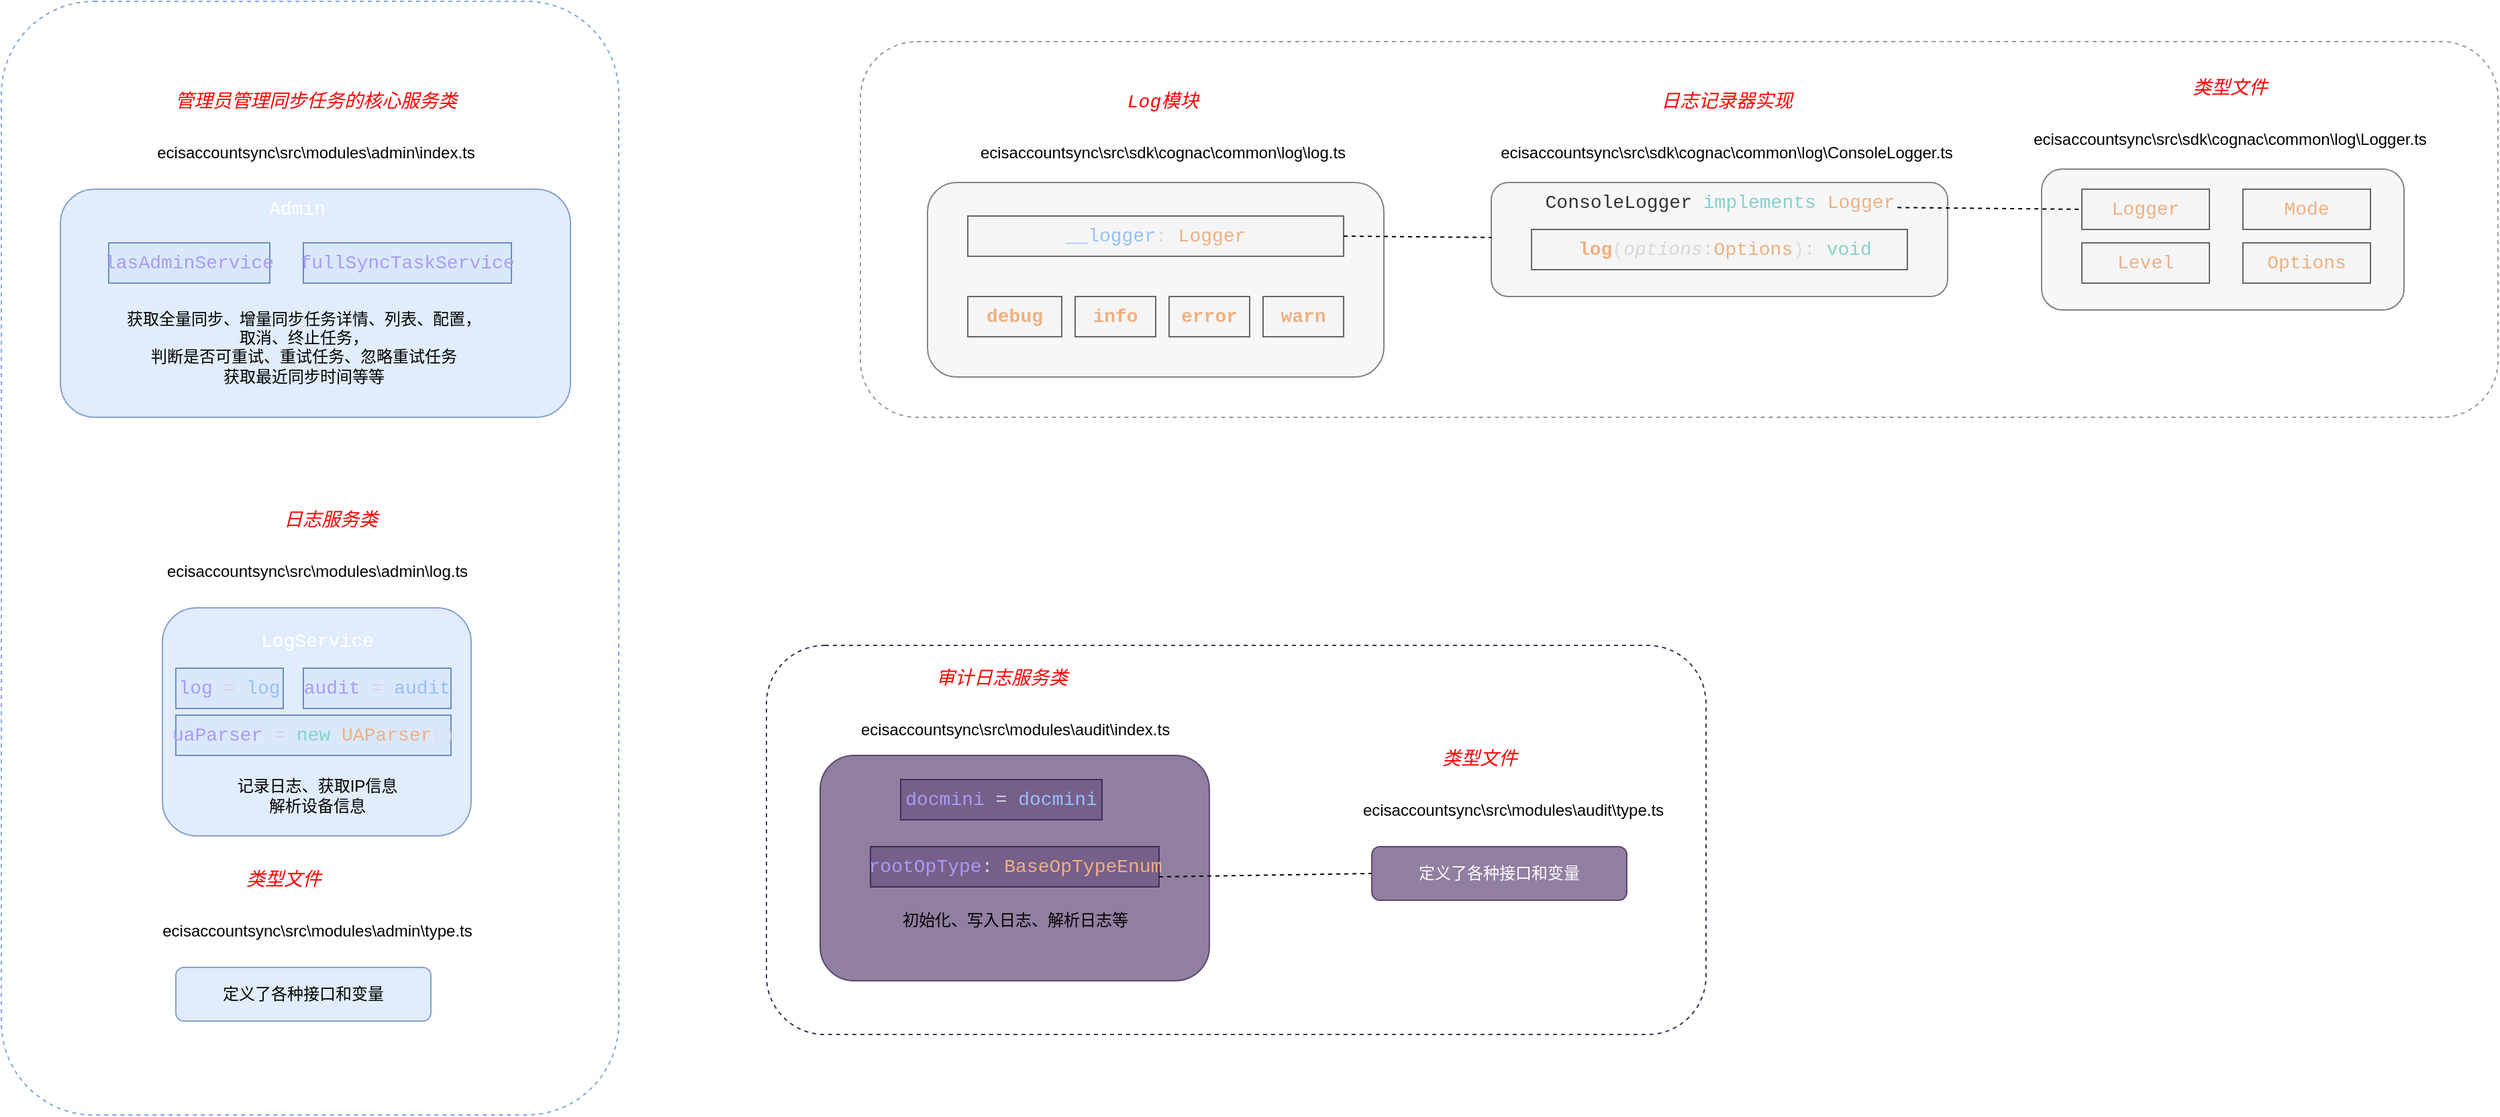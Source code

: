 <mxfile version="27.0.5">
  <diagram name="第 1 页" id="esFKHhWKRmyAAd2-pGji">
    <mxGraphModel dx="3011" dy="2374" grid="1" gridSize="10" guides="1" tooltips="1" connect="1" arrows="1" fold="1" page="1" pageScale="1" pageWidth="827" pageHeight="1169" math="0" shadow="0">
      <root>
        <mxCell id="0" />
        <mxCell id="1" parent="0" />
        <mxCell id="F0n4oQKzwYaz-M7oN8y_-73" value="" style="rounded=1;whiteSpace=wrap;html=1;fillColor=none;fontColor=#ffffff;strokeColor=#432D57;dashed=1;" vertex="1" parent="1">
          <mxGeometry x="560" y="560" width="700" height="290" as="geometry" />
        </mxCell>
        <mxCell id="lukaGx7ELg2Nd6_NAuGG-1" value="&lt;div style=&quot;font-family: Consolas, &amp;quot;Courier New&amp;quot;, monospace; font-size: 14px; line-height: 19px; white-space-collapse: preserve;&quot;&gt;&lt;span style=&quot;font-style: italic;&quot;&gt;&lt;font style=&quot;color: rgb(255, 0, 0);&quot;&gt;管理员管理同步任务的核心服务类&lt;/font&gt;&lt;/span&gt;&lt;/div&gt;" style="text;html=1;align=center;verticalAlign=middle;resizable=0;points=[];autosize=1;strokeColor=none;fillColor=none;" parent="1" vertex="1">
          <mxGeometry x="109" y="140" width="230" height="30" as="geometry" />
        </mxCell>
        <mxCell id="lukaGx7ELg2Nd6_NAuGG-2" value="" style="rounded=1;whiteSpace=wrap;html=1;fillColor=#dae8fc;strokeColor=#6c8ebf;opacity=80;" parent="1" vertex="1">
          <mxGeometry x="34" y="220" width="380" height="170" as="geometry" />
        </mxCell>
        <mxCell id="lukaGx7ELg2Nd6_NAuGG-3" value="&lt;div style=&quot;color: rgb(216, 222, 233); font-family: Consolas, &amp;quot;Courier New&amp;quot;, monospace; font-size: 14px; line-height: 19px; white-space: pre;&quot;&gt;&lt;span style=&quot;color: rgb(170, 155, 245);&quot;&gt;lasAdminService&lt;/span&gt;&lt;/div&gt;" style="rounded=0;whiteSpace=wrap;html=1;fillColor=#dae8fc;strokeColor=#6c8ebf;" parent="1" vertex="1">
          <mxGeometry x="70" y="260" width="120" height="30" as="geometry" />
        </mxCell>
        <mxCell id="lukaGx7ELg2Nd6_NAuGG-4" value="&lt;div style=&quot;color: rgb(216, 222, 233); font-family: Consolas, &amp;quot;Courier New&amp;quot;, monospace; font-size: 14px; line-height: 19px; white-space: pre;&quot;&gt;&lt;div style=&quot;line-height: 19px;&quot;&gt;&lt;span style=&quot;color: rgb(170, 155, 245);&quot;&gt;fullSyncTaskService&lt;/span&gt;&lt;/div&gt;&lt;/div&gt;" style="rounded=0;whiteSpace=wrap;html=1;fillColor=#dae8fc;strokeColor=#6c8ebf;" parent="1" vertex="1">
          <mxGeometry x="215" y="260" width="155" height="30" as="geometry" />
        </mxCell>
        <mxCell id="lukaGx7ELg2Nd6_NAuGG-5" value="获取全量同步、增量同步任务详情、列表、配置，&lt;div&gt;取消、终止任务，&lt;/div&gt;&lt;div&gt;判断是否可重试、重试任务、忽略重试任务&lt;/div&gt;&lt;div&gt;获取最近同步时间等等&lt;br&gt;&lt;div&gt;&lt;br&gt;&lt;/div&gt;&lt;/div&gt;" style="text;html=1;align=center;verticalAlign=middle;resizable=0;points=[];autosize=1;strokeColor=none;fillColor=none;" parent="1" vertex="1">
          <mxGeometry x="70" y="300" width="290" height="90" as="geometry" />
        </mxCell>
        <mxCell id="F0n4oQKzwYaz-M7oN8y_-1" value="&lt;div style=&quot;font-family: Consolas, &amp;quot;Courier New&amp;quot;, monospace; font-size: 14px; line-height: 19px; white-space-collapse: preserve;&quot;&gt;&lt;span&gt;&lt;font style=&quot;color: rgb(255, 255, 255);&quot;&gt;Admin&lt;/font&gt;&lt;/span&gt;&lt;/div&gt;" style="text;html=1;align=center;verticalAlign=middle;resizable=0;points=[];autosize=1;strokeColor=none;fillColor=none;" vertex="1" parent="1">
          <mxGeometry x="180" y="220" width="60" height="30" as="geometry" />
        </mxCell>
        <mxCell id="F0n4oQKzwYaz-M7oN8y_-2" value="ecisaccountsync\src\modules\admin\index.ts" style="text;html=1;align=center;verticalAlign=middle;resizable=0;points=[];autosize=1;strokeColor=none;fillColor=none;" vertex="1" parent="1">
          <mxGeometry x="94" y="178" width="260" height="30" as="geometry" />
        </mxCell>
        <mxCell id="F0n4oQKzwYaz-M7oN8y_-15" value="" style="group" vertex="1" connectable="0" parent="1">
          <mxGeometry x="100" y="420" width="250" height="282" as="geometry" />
        </mxCell>
        <mxCell id="lukaGx7ELg2Nd6_NAuGG-6" value="" style="rounded=1;whiteSpace=wrap;html=1;fillColor=#dae8fc;strokeColor=#6c8ebf;opacity=80;" parent="F0n4oQKzwYaz-M7oN8y_-15" vertex="1">
          <mxGeometry x="10" y="112" width="230" height="170" as="geometry" />
        </mxCell>
        <mxCell id="F0n4oQKzwYaz-M7oN8y_-3" value="&lt;div style=&quot;font-family: Consolas, &amp;quot;Courier New&amp;quot;, monospace; font-size: 14px; line-height: 19px; white-space-collapse: preserve;&quot;&gt;&lt;span style=&quot;font-style: italic;&quot;&gt;&lt;font style=&quot;color: rgb(255, 0, 0);&quot;&gt;日志服务类&lt;/font&gt;&lt;/span&gt;&lt;/div&gt;" style="text;html=1;align=center;verticalAlign=middle;resizable=0;points=[];autosize=1;strokeColor=none;fillColor=none;" vertex="1" parent="F0n4oQKzwYaz-M7oN8y_-15">
          <mxGeometry x="90" y="32" width="90" height="30" as="geometry" />
        </mxCell>
        <mxCell id="F0n4oQKzwYaz-M7oN8y_-4" value="ecisaccountsync\src\modules\admin\log.ts" style="text;html=1;align=center;verticalAlign=middle;resizable=0;points=[];autosize=1;strokeColor=none;fillColor=none;" vertex="1" parent="F0n4oQKzwYaz-M7oN8y_-15">
          <mxGeometry y="70" width="250" height="30" as="geometry" />
        </mxCell>
        <mxCell id="F0n4oQKzwYaz-M7oN8y_-5" value="&lt;div style=&quot;font-family: Consolas, &amp;quot;Courier New&amp;quot;, monospace; font-size: 14px; line-height: 19px; white-space-collapse: preserve;&quot;&gt;&lt;span&gt;&lt;font style=&quot;color: rgb(255, 255, 255);&quot;&gt;LogService&lt;/font&gt;&lt;/span&gt;&lt;/div&gt;" style="text;html=1;align=center;verticalAlign=middle;resizable=0;points=[];autosize=1;strokeColor=none;fillColor=none;" vertex="1" parent="F0n4oQKzwYaz-M7oN8y_-15">
          <mxGeometry x="75" y="122" width="100" height="30" as="geometry" />
        </mxCell>
        <mxCell id="F0n4oQKzwYaz-M7oN8y_-6" value="&lt;div style=&quot;font-family: Consolas, &amp;quot;Courier New&amp;quot;, monospace; font-size: 14px; line-height: 19px; white-space: pre;&quot;&gt;&lt;div style=&quot;line-height: 19px;&quot;&gt;&lt;div style=&quot;color: rgb(216, 222, 233); line-height: 19px;&quot;&gt;&lt;span&gt;&lt;span style=&quot;color: rgb(170, 155, 245);&quot;&gt;log&lt;/span&gt; &lt;span style=&quot;color: rgb(214, 214, 221);&quot;&gt;=&lt;/span&gt; &lt;span style=&quot;color: rgb(148, 193, 250);&quot;&gt;log&lt;/span&gt;&lt;/span&gt;&lt;/div&gt;&lt;/div&gt;&lt;/div&gt;" style="rounded=0;whiteSpace=wrap;html=1;fillColor=#dae8fc;strokeColor=#6c8ebf;" vertex="1" parent="F0n4oQKzwYaz-M7oN8y_-15">
          <mxGeometry x="20" y="157" width="80" height="30" as="geometry" />
        </mxCell>
        <mxCell id="F0n4oQKzwYaz-M7oN8y_-7" value="&lt;span style=&quot;color: rgba(0, 0, 0, 0); font-family: monospace; font-size: 0px; text-align: start;&quot;&gt;%3CmxGraphModel%3E%3Croot%3E%3CmxCell%20id%3D%220%22%2F%3E%3CmxCell%20id%3D%221%22%20parent%3D%220%22%2F%3E%3CmxCell%20id%3D%222%22%20value%3D%22%26lt%3Bdiv%20style%3D%26quot%3Bcolor%3A%20rgb(216%2C%20222%2C%20233)%3B%20font-family%3A%20Consolas%2C%20%26amp%3Bquot%3BCourier%20New%26amp%3Bquot%3B%2C%20monospace%3B%20font-size%3A%2014px%3B%20line-height%3A%2019px%3B%20white-space%3A%20pre%3B%26quot%3B%26gt%3B%26lt%3Bdiv%20style%3D%26quot%3Bline-height%3A%2019px%3B%26quot%3B%26gt%3B%26lt%3Bspan%20style%3D%26quot%3Bcolor%3A%20rgb(170%2C%20155%2C%20245)%3B%26quot%3B%26gt%3BfullSyncTaskService%26lt%3B%2Fspan%26gt%3B%26lt%3B%2Fdiv%26gt%3B%26lt%3B%2Fdiv%26gt%3B%22%20style%3D%22rounded%3D0%3BwhiteSpace%3Dwrap%3Bhtml%3D1%3BfillColor%3D%23dae8fc%3BstrokeColor%3D%236c8ebf%3B%22%20vertex%3D%221%22%20parent%3D%221%22%3E%3CmxGeometry%20x%3D%22215%22%20y%3D%22260%22%20width%3D%22155%22%20height%3D%2230%22%20as%3D%22geometry%22%2F%3E%3C%2FmxCell%3E%3C%2Froot%3E%3C%2FmxGraphModel%3E&lt;/span&gt;" style="text;html=1;align=center;verticalAlign=middle;resizable=0;points=[];autosize=1;strokeColor=none;fillColor=none;" vertex="1" parent="F0n4oQKzwYaz-M7oN8y_-15">
          <mxGeometry x="130" width="20" height="30" as="geometry" />
        </mxCell>
        <mxCell id="F0n4oQKzwYaz-M7oN8y_-9" value="&lt;div style=&quot;font-family: Consolas, &amp;quot;Courier New&amp;quot;, monospace; font-size: 14px; line-height: 19px; white-space: pre;&quot;&gt;&lt;div style=&quot;line-height: 19px;&quot;&gt;&lt;div style=&quot;color: rgb(216, 222, 233); line-height: 19px;&quot;&gt;&lt;div style=&quot;line-height: 19px;&quot;&gt;&lt;span&gt;&lt;span style=&quot;color: rgb(170, 155, 245);&quot;&gt;uaParser&lt;/span&gt; &lt;span style=&quot;color: rgb(214, 214, 221);&quot;&gt;=&lt;/span&gt; &lt;span style=&quot;color: rgb(131, 214, 197);&quot;&gt;new&lt;/span&gt; &lt;span style=&quot;color: rgb(239, 176, 128);&quot;&gt;UAParser&lt;/span&gt;()&lt;/span&gt;&lt;/div&gt;&lt;/div&gt;&lt;/div&gt;&lt;/div&gt;" style="rounded=0;whiteSpace=wrap;html=1;fillColor=#dae8fc;strokeColor=#6c8ebf;" vertex="1" parent="F0n4oQKzwYaz-M7oN8y_-15">
          <mxGeometry x="20" y="192" width="205" height="30" as="geometry" />
        </mxCell>
        <mxCell id="F0n4oQKzwYaz-M7oN8y_-10" value="&lt;div style=&quot;font-family: Consolas, &amp;quot;Courier New&amp;quot;, monospace; font-size: 14px; line-height: 19px; white-space: pre;&quot;&gt;&lt;div style=&quot;line-height: 19px;&quot;&gt;&lt;div style=&quot;color: rgb(216, 222, 233); line-height: 19px;&quot;&gt;&lt;div style=&quot;line-height: 19px;&quot;&gt;&lt;span&gt;&lt;span style=&quot;color: rgb(170, 155, 245);&quot;&gt;audit&lt;/span&gt; &lt;span style=&quot;color: rgb(214, 214, 221);&quot;&gt;=&lt;/span&gt; &lt;span style=&quot;color: rgb(148, 193, 250);&quot;&gt;audit&lt;/span&gt;&lt;/span&gt;&lt;/div&gt;&lt;/div&gt;&lt;/div&gt;&lt;/div&gt;" style="rounded=0;whiteSpace=wrap;html=1;fillColor=#dae8fc;strokeColor=#6c8ebf;" vertex="1" parent="F0n4oQKzwYaz-M7oN8y_-15">
          <mxGeometry x="115" y="157" width="110" height="30" as="geometry" />
        </mxCell>
        <mxCell id="F0n4oQKzwYaz-M7oN8y_-12" value="记录日志、获取IP信息&lt;div&gt;解析设备信息&lt;/div&gt;" style="text;html=1;align=center;verticalAlign=middle;resizable=0;points=[];autosize=1;strokeColor=none;fillColor=none;" vertex="1" parent="F0n4oQKzwYaz-M7oN8y_-15">
          <mxGeometry x="55" y="232" width="140" height="40" as="geometry" />
        </mxCell>
        <mxCell id="F0n4oQKzwYaz-M7oN8y_-16" value="" style="group" vertex="1" connectable="0" parent="1">
          <mxGeometry x="100" y="720" width="250" height="120" as="geometry" />
        </mxCell>
        <mxCell id="lukaGx7ELg2Nd6_NAuGG-7" value="定义了各种接口和变量" style="rounded=1;whiteSpace=wrap;html=1;fillColor=#dae8fc;strokeColor=#6c8ebf;opacity=80;" parent="F0n4oQKzwYaz-M7oN8y_-16" vertex="1">
          <mxGeometry x="20" y="80" width="190" height="40" as="geometry" />
        </mxCell>
        <mxCell id="F0n4oQKzwYaz-M7oN8y_-13" value="ecisaccountsync\src\modules\admin\type.ts" style="text;html=1;align=center;verticalAlign=middle;resizable=0;points=[];autosize=1;strokeColor=none;fillColor=none;" vertex="1" parent="F0n4oQKzwYaz-M7oN8y_-16">
          <mxGeometry y="38" width="250" height="30" as="geometry" />
        </mxCell>
        <mxCell id="F0n4oQKzwYaz-M7oN8y_-14" value="&lt;div style=&quot;font-family: Consolas, &amp;quot;Courier New&amp;quot;, monospace; font-size: 14px; line-height: 19px; white-space-collapse: preserve;&quot;&gt;&lt;font style=&quot;color: rgb(255, 0, 0);&quot;&gt;&lt;i&gt;类型文件&lt;/i&gt;&lt;/font&gt;&lt;/div&gt;" style="text;html=1;align=center;verticalAlign=middle;resizable=0;points=[];autosize=1;strokeColor=none;fillColor=none;" vertex="1" parent="F0n4oQKzwYaz-M7oN8y_-16">
          <mxGeometry x="60" width="80" height="30" as="geometry" />
        </mxCell>
        <mxCell id="F0n4oQKzwYaz-M7oN8y_-59" value="" style="group" vertex="1" connectable="0" parent="1">
          <mxGeometry x="680" y="130" width="1130" height="230" as="geometry" />
        </mxCell>
        <mxCell id="F0n4oQKzwYaz-M7oN8y_-17" value="" style="rounded=1;whiteSpace=wrap;html=1;fillColor=#f5f5f5;strokeColor=#666666;fontColor=#333333;opacity=80;" vertex="1" parent="F0n4oQKzwYaz-M7oN8y_-59">
          <mxGeometry y="85" width="340" height="145" as="geometry" />
        </mxCell>
        <mxCell id="F0n4oQKzwYaz-M7oN8y_-18" value="ecisaccountsync\src\sdk\cognac\common\log\log.ts" style="text;html=1;align=center;verticalAlign=middle;resizable=0;points=[];autosize=1;strokeColor=none;fillColor=none;" vertex="1" parent="F0n4oQKzwYaz-M7oN8y_-59">
          <mxGeometry x="25" y="48" width="300" height="30" as="geometry" />
        </mxCell>
        <mxCell id="F0n4oQKzwYaz-M7oN8y_-30" value="&lt;div style=&quot;font-family: Consolas, &amp;quot;Courier New&amp;quot;, monospace; font-size: 14px; line-height: 19px; white-space-collapse: preserve;&quot;&gt;&lt;font color=&quot;#ff0000&quot;&gt;&lt;i&gt;Log模块&lt;/i&gt;&lt;/font&gt;&lt;/div&gt;" style="text;html=1;align=center;verticalAlign=middle;resizable=0;points=[];autosize=1;strokeColor=none;fillColor=none;" vertex="1" parent="F0n4oQKzwYaz-M7oN8y_-59">
          <mxGeometry x="140" y="10" width="70" height="30" as="geometry" />
        </mxCell>
        <mxCell id="F0n4oQKzwYaz-M7oN8y_-31" value="&lt;div style=&quot;color: rgb(216, 222, 233); font-family: Consolas, &amp;quot;Courier New&amp;quot;, monospace; font-size: 14px; line-height: 19px; white-space: pre;&quot;&gt;&lt;span&gt;&lt;span style=&quot;color: rgb(148, 193, 250);&quot;&gt;__logger&lt;/span&gt;&lt;span style=&quot;color: rgb(214, 214, 221);&quot;&gt;:&lt;/span&gt; &lt;span style=&quot;color: rgb(239, 176, 128);&quot;&gt;Logger&lt;/span&gt;&lt;/span&gt;&lt;/div&gt;" style="rounded=0;whiteSpace=wrap;html=1;fillColor=#f5f5f5;fontColor=#333333;strokeColor=#666666;" vertex="1" parent="F0n4oQKzwYaz-M7oN8y_-59">
          <mxGeometry x="30" y="110" width="280" height="30" as="geometry" />
        </mxCell>
        <mxCell id="F0n4oQKzwYaz-M7oN8y_-33" value="&lt;div style=&quot;color: rgb(216, 222, 233); font-family: Consolas, &amp;quot;Courier New&amp;quot;, monospace; font-size: 14px; line-height: 19px; white-space: pre;&quot;&gt;&lt;div style=&quot;line-height: 19px;&quot;&gt;&lt;span style=&quot;color: rgb(239, 176, 128); font-weight: bold;&quot;&gt;debug&lt;/span&gt;&lt;/div&gt;&lt;/div&gt;" style="rounded=0;whiteSpace=wrap;html=1;fillColor=#f5f5f5;fontColor=#333333;strokeColor=#666666;" vertex="1" parent="F0n4oQKzwYaz-M7oN8y_-59">
          <mxGeometry x="30" y="170" width="70" height="30" as="geometry" />
        </mxCell>
        <mxCell id="F0n4oQKzwYaz-M7oN8y_-35" value="&lt;div style=&quot;color: rgb(216, 222, 233); font-family: Consolas, &amp;quot;Courier New&amp;quot;, monospace; font-size: 14px; line-height: 19px; white-space: pre;&quot;&gt;&lt;div style=&quot;line-height: 19px;&quot;&gt;&lt;div style=&quot;line-height: 19px;&quot;&gt;&lt;span style=&quot;color: rgb(239, 176, 128); font-weight: bold;&quot;&gt;error&lt;/span&gt;&lt;/div&gt;&lt;/div&gt;&lt;/div&gt;" style="rounded=0;whiteSpace=wrap;html=1;fillColor=#f5f5f5;fontColor=#333333;strokeColor=#666666;" vertex="1" parent="F0n4oQKzwYaz-M7oN8y_-59">
          <mxGeometry x="180" y="170" width="60" height="30" as="geometry" />
        </mxCell>
        <mxCell id="F0n4oQKzwYaz-M7oN8y_-36" value="&lt;div style=&quot;color: rgb(216, 222, 233); font-family: Consolas, &amp;quot;Courier New&amp;quot;, monospace; font-size: 14px; line-height: 19px; white-space: pre;&quot;&gt;&lt;div style=&quot;line-height: 19px;&quot;&gt;&lt;div style=&quot;line-height: 19px;&quot;&gt;&lt;span style=&quot;color: rgb(239, 176, 128); font-weight: bold;&quot;&gt;info&lt;/span&gt;&lt;/div&gt;&lt;/div&gt;&lt;/div&gt;" style="rounded=0;whiteSpace=wrap;html=1;fillColor=#f5f5f5;fontColor=#333333;strokeColor=#666666;" vertex="1" parent="F0n4oQKzwYaz-M7oN8y_-59">
          <mxGeometry x="110" y="170" width="60" height="30" as="geometry" />
        </mxCell>
        <mxCell id="F0n4oQKzwYaz-M7oN8y_-37" value="&lt;div style=&quot;color: rgb(216, 222, 233); font-family: Consolas, &amp;quot;Courier New&amp;quot;, monospace; font-size: 14px; line-height: 19px; white-space: pre;&quot;&gt;&lt;div style=&quot;line-height: 19px;&quot;&gt;&lt;div style=&quot;line-height: 19px;&quot;&gt;&lt;span style=&quot;color: rgb(239, 176, 128); font-weight: bold;&quot;&gt;warn&lt;/span&gt;&lt;/div&gt;&lt;/div&gt;&lt;/div&gt;" style="rounded=0;whiteSpace=wrap;html=1;fillColor=#f5f5f5;fontColor=#333333;strokeColor=#666666;" vertex="1" parent="F0n4oQKzwYaz-M7oN8y_-59">
          <mxGeometry x="250" y="170" width="60" height="30" as="geometry" />
        </mxCell>
        <mxCell id="F0n4oQKzwYaz-M7oN8y_-38" value="" style="rounded=1;whiteSpace=wrap;html=1;fillColor=#f5f5f5;strokeColor=#666666;fontColor=#333333;opacity=80;" vertex="1" parent="F0n4oQKzwYaz-M7oN8y_-59">
          <mxGeometry x="420" y="85" width="340" height="85" as="geometry" />
        </mxCell>
        <mxCell id="F0n4oQKzwYaz-M7oN8y_-39" value="ecisaccountsync\src\sdk\cognac\common\log\ConsoleLogger.ts" style="text;html=1;align=center;verticalAlign=middle;resizable=0;points=[];autosize=1;strokeColor=none;fillColor=none;" vertex="1" parent="F0n4oQKzwYaz-M7oN8y_-59">
          <mxGeometry x="415" y="48" width="360" height="30" as="geometry" />
        </mxCell>
        <mxCell id="F0n4oQKzwYaz-M7oN8y_-40" value="&lt;div style=&quot;font-family: Consolas, &amp;quot;Courier New&amp;quot;, monospace; font-size: 14px; line-height: 19px; white-space-collapse: preserve;&quot;&gt;&lt;div style=&quot;line-height: 19px;&quot;&gt;&lt;span style=&quot;font-style: italic;&quot;&gt;&lt;font style=&quot;color: rgb(255, 0, 0);&quot;&gt;日志记录器实现&lt;/font&gt;&lt;/span&gt;&lt;/div&gt;&lt;/div&gt;" style="text;html=1;align=center;verticalAlign=middle;resizable=0;points=[];autosize=1;strokeColor=none;fillColor=none;" vertex="1" parent="F0n4oQKzwYaz-M7oN8y_-59">
          <mxGeometry x="535" y="10" width="120" height="30" as="geometry" />
        </mxCell>
        <mxCell id="F0n4oQKzwYaz-M7oN8y_-41" value="&lt;div style=&quot;color: rgb(216, 222, 233); font-family: Consolas, &amp;quot;Courier New&amp;quot;, monospace; font-size: 14px; line-height: 19px; white-space: pre;&quot;&gt;&lt;div style=&quot;line-height: 19px;&quot;&gt;&lt;span&gt;&amp;nbsp;&lt;span style=&quot;color: rgb(239, 176, 128); font-weight: bold;&quot;&gt;log&lt;/span&gt;(&lt;span style=&quot;color: rgb(214, 214, 221); font-style: italic;&quot;&gt;options&lt;/span&gt;&lt;span style=&quot;color: rgb(214, 214, 221);&quot;&gt;:&lt;/span&gt;&lt;span style=&quot;color: rgb(239, 176, 128);&quot;&gt;Options&lt;/span&gt;)&lt;span style=&quot;color: rgb(214, 214, 221);&quot;&gt;:&lt;/span&gt; &lt;span style=&quot;color: rgb(130, 210, 206);&quot;&gt;void&lt;/span&gt;&lt;/span&gt;&lt;/div&gt;&lt;/div&gt;" style="rounded=0;whiteSpace=wrap;html=1;fillColor=#f5f5f5;fontColor=#333333;strokeColor=#666666;" vertex="1" parent="F0n4oQKzwYaz-M7oN8y_-59">
          <mxGeometry x="450" y="120" width="280" height="30" as="geometry" />
        </mxCell>
        <mxCell id="F0n4oQKzwYaz-M7oN8y_-46" value="&lt;div style=&quot;font-family: Consolas, &amp;quot;Courier New&amp;quot;, monospace; font-size: 14px; line-height: 19px; white-space-collapse: preserve;&quot;&gt;&lt;span&gt;&lt;font style=&quot;color: rgb(51, 51, 51);&quot;&gt;ConsoleLogger &lt;/font&gt;&lt;/span&gt;&lt;span style=&quot;color: rgb(130, 210, 206);&quot;&gt;implements&lt;/span&gt;&lt;span style=&quot;color: rgb(216, 222, 233);&quot;&gt; &lt;/span&gt;&lt;span style=&quot;color: rgb(239, 176, 128);&quot;&gt;Logger&lt;/span&gt;&lt;/div&gt;" style="text;html=1;align=center;verticalAlign=middle;resizable=0;points=[];autosize=1;strokeColor=none;fillColor=none;" vertex="1" parent="F0n4oQKzwYaz-M7oN8y_-59">
          <mxGeometry x="460" y="85" width="260" height="30" as="geometry" />
        </mxCell>
        <mxCell id="F0n4oQKzwYaz-M7oN8y_-47" value="" style="endArrow=none;dashed=1;html=1;rounded=0;exitX=1;exitY=0.5;exitDx=0;exitDy=0;" edge="1" parent="F0n4oQKzwYaz-M7oN8y_-59" source="F0n4oQKzwYaz-M7oN8y_-31" target="F0n4oQKzwYaz-M7oN8y_-38">
          <mxGeometry width="50" height="50" relative="1" as="geometry">
            <mxPoint x="330" y="320" as="sourcePoint" />
            <mxPoint x="380" y="270" as="targetPoint" />
          </mxGeometry>
        </mxCell>
        <mxCell id="F0n4oQKzwYaz-M7oN8y_-57" value="" style="group" vertex="1" connectable="0" parent="F0n4oQKzwYaz-M7oN8y_-59">
          <mxGeometry x="810" width="320" height="180" as="geometry" />
        </mxCell>
        <mxCell id="F0n4oQKzwYaz-M7oN8y_-48" value="" style="rounded=1;whiteSpace=wrap;html=1;fillColor=#f5f5f5;strokeColor=#666666;fontColor=#333333;opacity=80;" vertex="1" parent="F0n4oQKzwYaz-M7oN8y_-57">
          <mxGeometry x="20" y="75" width="270" height="105" as="geometry" />
        </mxCell>
        <mxCell id="F0n4oQKzwYaz-M7oN8y_-49" value="ecisaccountsync\src\sdk\cognac\common\log\Logger.ts" style="text;html=1;align=center;verticalAlign=middle;resizable=0;points=[];autosize=1;strokeColor=none;fillColor=none;" vertex="1" parent="F0n4oQKzwYaz-M7oN8y_-57">
          <mxGeometry y="38" width="320" height="30" as="geometry" />
        </mxCell>
        <mxCell id="F0n4oQKzwYaz-M7oN8y_-50" value="&lt;div style=&quot;font-family: Consolas, &amp;quot;Courier New&amp;quot;, monospace; font-size: 14px; line-height: 19px; white-space-collapse: preserve;&quot;&gt;&lt;div style=&quot;line-height: 19px;&quot;&gt;&lt;font color=&quot;#ff0000&quot;&gt;&lt;i&gt;类型文件&lt;/i&gt;&lt;/font&gt;&lt;/div&gt;&lt;/div&gt;" style="text;html=1;align=center;verticalAlign=middle;resizable=0;points=[];autosize=1;strokeColor=none;fillColor=none;" vertex="1" parent="F0n4oQKzwYaz-M7oN8y_-57">
          <mxGeometry x="120" width="80" height="30" as="geometry" />
        </mxCell>
        <mxCell id="F0n4oQKzwYaz-M7oN8y_-54" value="&lt;div style=&quot;color: rgb(216, 222, 233); font-family: Consolas, &amp;quot;Courier New&amp;quot;, monospace; font-size: 14px; line-height: 19px; white-space: pre;&quot;&gt;&lt;div style=&quot;line-height: 19px;&quot;&gt;&lt;div style=&quot;line-height: 19px;&quot;&gt;&lt;div style=&quot;line-height: 19px;&quot;&gt;&lt;span style=&quot;color: rgb(239, 176, 128);&quot;&gt;Logger&lt;/span&gt;&lt;/div&gt;&lt;/div&gt;&lt;/div&gt;&lt;/div&gt;" style="rounded=0;whiteSpace=wrap;html=1;fillColor=#f5f5f5;fontColor=#333333;strokeColor=#666666;" vertex="1" parent="F0n4oQKzwYaz-M7oN8y_-57">
          <mxGeometry x="50" y="90" width="95" height="30" as="geometry" />
        </mxCell>
        <mxCell id="F0n4oQKzwYaz-M7oN8y_-55" value="&lt;div style=&quot;color: rgb(216, 222, 233); font-family: Consolas, &amp;quot;Courier New&amp;quot;, monospace; font-size: 14px; line-height: 19px; white-space: pre;&quot;&gt;&lt;div style=&quot;line-height: 19px;&quot;&gt;&lt;div style=&quot;line-height: 19px;&quot;&gt;&lt;div style=&quot;line-height: 19px;&quot;&gt;&lt;span style=&quot;color: rgb(239, 176, 128);&quot;&gt;Options&lt;/span&gt;&lt;/div&gt;&lt;/div&gt;&lt;/div&gt;&lt;/div&gt;" style="rounded=0;whiteSpace=wrap;html=1;fillColor=#f5f5f5;fontColor=#333333;strokeColor=#666666;" vertex="1" parent="F0n4oQKzwYaz-M7oN8y_-57">
          <mxGeometry x="170" y="130" width="95" height="30" as="geometry" />
        </mxCell>
        <mxCell id="F0n4oQKzwYaz-M7oN8y_-56" value="&lt;div style=&quot;color: rgb(216, 222, 233); font-family: Consolas, &amp;quot;Courier New&amp;quot;, monospace; font-size: 14px; line-height: 19px; white-space: pre;&quot;&gt;&lt;div style=&quot;line-height: 19px;&quot;&gt;&lt;div style=&quot;line-height: 19px;&quot;&gt;&lt;div style=&quot;line-height: 19px;&quot;&gt;&lt;span style=&quot;color: rgb(239, 176, 128);&quot;&gt;Mode&lt;/span&gt;&lt;/div&gt;&lt;/div&gt;&lt;/div&gt;&lt;/div&gt;" style="rounded=0;whiteSpace=wrap;html=1;fillColor=#f5f5f5;fontColor=#333333;strokeColor=#666666;" vertex="1" parent="F0n4oQKzwYaz-M7oN8y_-57">
          <mxGeometry x="170" y="90" width="95" height="30" as="geometry" />
        </mxCell>
        <mxCell id="F0n4oQKzwYaz-M7oN8y_-51" value="&lt;div style=&quot;color: rgb(216, 222, 233); font-family: Consolas, &amp;quot;Courier New&amp;quot;, monospace; font-size: 14px; line-height: 19px; white-space: pre;&quot;&gt;&lt;div style=&quot;line-height: 19px;&quot;&gt;&lt;div style=&quot;line-height: 19px;&quot;&gt;&lt;span style=&quot;color: rgb(239, 176, 128);&quot;&gt;Level&lt;/span&gt;&lt;/div&gt;&lt;/div&gt;&lt;/div&gt;" style="rounded=0;whiteSpace=wrap;html=1;fillColor=#f5f5f5;fontColor=#333333;strokeColor=#666666;" vertex="1" parent="F0n4oQKzwYaz-M7oN8y_-57">
          <mxGeometry x="50" y="130" width="95" height="30" as="geometry" />
        </mxCell>
        <mxCell id="F0n4oQKzwYaz-M7oN8y_-58" value="" style="endArrow=none;dashed=1;html=1;rounded=0;exitX=1.01;exitY=0.622;exitDx=0;exitDy=0;exitPerimeter=0;entryX=0;entryY=0.5;entryDx=0;entryDy=0;" edge="1" parent="F0n4oQKzwYaz-M7oN8y_-59" source="F0n4oQKzwYaz-M7oN8y_-46" target="F0n4oQKzwYaz-M7oN8y_-54">
          <mxGeometry width="50" height="50" relative="1" as="geometry">
            <mxPoint x="900" y="370" as="sourcePoint" />
            <mxPoint x="950" y="320" as="targetPoint" />
          </mxGeometry>
        </mxCell>
        <mxCell id="F0n4oQKzwYaz-M7oN8y_-60" value="" style="rounded=1;whiteSpace=wrap;html=1;fillColor=#76608a;fontColor=#ffffff;strokeColor=#432D57;opacity=80;" vertex="1" parent="1">
          <mxGeometry x="600" y="642" width="290" height="168" as="geometry" />
        </mxCell>
        <mxCell id="F0n4oQKzwYaz-M7oN8y_-61" value="&lt;div style=&quot;color: rgb(216, 222, 233); font-family: Consolas, &amp;quot;Courier New&amp;quot;, monospace; font-size: 14px; line-height: 19px; white-space: pre;&quot;&gt;&lt;span&gt;&lt;span style=&quot;color: rgb(170, 155, 245);&quot;&gt;docmini&lt;/span&gt; &lt;span style=&quot;color: rgb(214, 214, 221);&quot;&gt;=&lt;/span&gt; &lt;span style=&quot;color: rgb(148, 193, 250);&quot;&gt;docmini&lt;/span&gt;&lt;/span&gt;&lt;/div&gt;" style="rounded=0;whiteSpace=wrap;html=1;fillColor=#76608a;fontColor=#ffffff;strokeColor=#432D57;" vertex="1" parent="1">
          <mxGeometry x="660" y="660" width="150" height="30" as="geometry" />
        </mxCell>
        <mxCell id="F0n4oQKzwYaz-M7oN8y_-62" value="&lt;div style=&quot;font-family: Consolas, &amp;quot;Courier New&amp;quot;, monospace; font-size: 14px; line-height: 19px; white-space-collapse: preserve;&quot;&gt;&lt;div style=&quot;line-height: 19px;&quot;&gt;&lt;span style=&quot;font-style: italic;&quot;&gt;&lt;font style=&quot;color: rgb(255, 0, 0);&quot;&gt;审计日志服务类&lt;/font&gt;&lt;/span&gt;&lt;/div&gt;&lt;/div&gt;" style="text;html=1;align=center;verticalAlign=middle;resizable=0;points=[];autosize=1;strokeColor=none;fillColor=none;" vertex="1" parent="1">
          <mxGeometry x="675" y="570" width="120" height="30" as="geometry" />
        </mxCell>
        <mxCell id="F0n4oQKzwYaz-M7oN8y_-63" value="ecisaccountsync\src\modules\audit\index.ts" style="text;html=1;align=center;verticalAlign=middle;resizable=0;points=[];autosize=1;strokeColor=none;fillColor=none;" vertex="1" parent="1">
          <mxGeometry x="620" y="608" width="250" height="30" as="geometry" />
        </mxCell>
        <mxCell id="F0n4oQKzwYaz-M7oN8y_-65" value="&lt;div style=&quot;color: rgb(216, 222, 233); font-family: Consolas, &amp;quot;Courier New&amp;quot;, monospace; font-size: 14px; line-height: 19px; white-space: pre;&quot;&gt;&lt;span&gt;&lt;span style=&quot;color: rgb(170, 155, 245);&quot;&gt;rootOpType&lt;/span&gt;&lt;span style=&quot;color: rgb(214, 214, 221);&quot;&gt;:&lt;/span&gt; &lt;span style=&quot;color: rgb(239, 176, 128);&quot;&gt;BaseOpTypeEnum&lt;/span&gt;&lt;/span&gt;&lt;/div&gt;" style="rounded=0;whiteSpace=wrap;html=1;fillColor=#76608a;fontColor=#ffffff;strokeColor=#432D57;" vertex="1" parent="1">
          <mxGeometry x="637.5" y="710" width="215" height="30" as="geometry" />
        </mxCell>
        <mxCell id="F0n4oQKzwYaz-M7oN8y_-68" value="初始化、写入日志、解析日志等" style="text;html=1;align=center;verticalAlign=middle;resizable=0;points=[];autosize=1;strokeColor=none;fillColor=none;" vertex="1" parent="1">
          <mxGeometry x="650" y="750" width="190" height="30" as="geometry" />
        </mxCell>
        <mxCell id="F0n4oQKzwYaz-M7oN8y_-69" value="" style="group" vertex="1" connectable="0" parent="1">
          <mxGeometry x="991" y="630" width="250" height="120" as="geometry" />
        </mxCell>
        <mxCell id="F0n4oQKzwYaz-M7oN8y_-70" value="定义了各种接口和变量" style="rounded=1;whiteSpace=wrap;html=1;fillColor=#76608a;strokeColor=#432D57;opacity=80;fontColor=#ffffff;" vertex="1" parent="F0n4oQKzwYaz-M7oN8y_-69">
          <mxGeometry x="20" y="80" width="190" height="40" as="geometry" />
        </mxCell>
        <mxCell id="F0n4oQKzwYaz-M7oN8y_-71" value="ecisaccountsync\src\modules\audit\type.ts" style="text;html=1;align=center;verticalAlign=middle;resizable=0;points=[];autosize=1;strokeColor=none;fillColor=none;" vertex="1" parent="F0n4oQKzwYaz-M7oN8y_-69">
          <mxGeometry y="38" width="250" height="30" as="geometry" />
        </mxCell>
        <mxCell id="F0n4oQKzwYaz-M7oN8y_-72" value="&lt;div style=&quot;font-family: Consolas, &amp;quot;Courier New&amp;quot;, monospace; font-size: 14px; line-height: 19px; white-space-collapse: preserve;&quot;&gt;&lt;font style=&quot;color: rgb(255, 0, 0);&quot;&gt;&lt;i&gt;类型文件&lt;/i&gt;&lt;/font&gt;&lt;/div&gt;" style="text;html=1;align=center;verticalAlign=middle;resizable=0;points=[];autosize=1;strokeColor=none;fillColor=none;" vertex="1" parent="F0n4oQKzwYaz-M7oN8y_-69">
          <mxGeometry x="60" width="80" height="30" as="geometry" />
        </mxCell>
        <mxCell id="F0n4oQKzwYaz-M7oN8y_-74" value="" style="endArrow=none;dashed=1;html=1;rounded=0;exitX=1;exitY=0.75;exitDx=0;exitDy=0;entryX=0;entryY=0.5;entryDx=0;entryDy=0;" edge="1" parent="1" source="F0n4oQKzwYaz-M7oN8y_-65" target="F0n4oQKzwYaz-M7oN8y_-70">
          <mxGeometry width="50" height="50" relative="1" as="geometry">
            <mxPoint x="890" y="750" as="sourcePoint" />
            <mxPoint x="940" y="700" as="targetPoint" />
          </mxGeometry>
        </mxCell>
        <mxCell id="F0n4oQKzwYaz-M7oN8y_-75" value="" style="rounded=1;whiteSpace=wrap;html=1;fillColor=none;strokeColor=#999999;dashed=1;" vertex="1" parent="1">
          <mxGeometry x="630" y="110" width="1220" height="280" as="geometry" />
        </mxCell>
        <mxCell id="F0n4oQKzwYaz-M7oN8y_-77" value="" style="rounded=1;whiteSpace=wrap;html=1;fillColor=none;strokeColor=#7EA6E0;dashed=1;" vertex="1" parent="1">
          <mxGeometry x="-10" y="80" width="460" height="830" as="geometry" />
        </mxCell>
      </root>
    </mxGraphModel>
  </diagram>
</mxfile>

